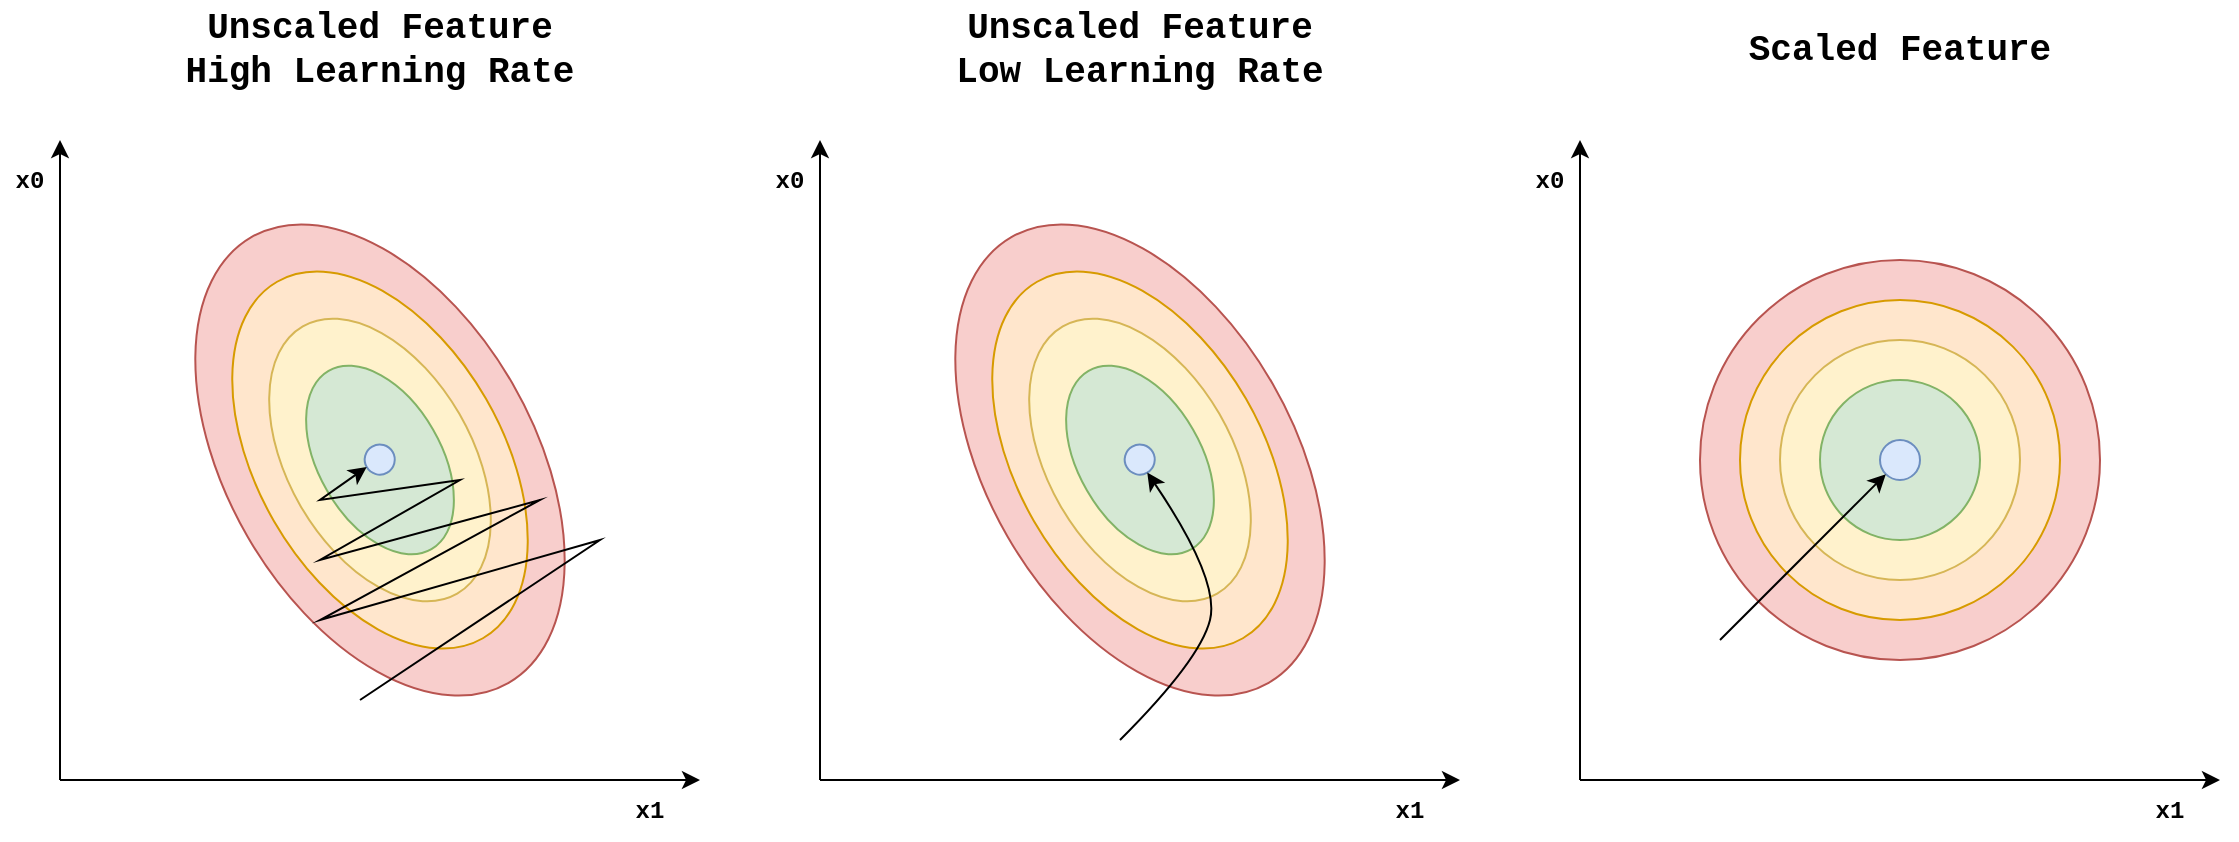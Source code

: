 <mxfile version="22.1.3" type="device">
  <diagram name="Page-1" id="jPgaDKlf7-4ExoZ5FxEP">
    <mxGraphModel dx="2643" dy="2043" grid="1" gridSize="10" guides="1" tooltips="1" connect="1" arrows="1" fold="1" page="1" pageScale="1" pageWidth="850" pageHeight="1100" math="0" shadow="0">
      <root>
        <mxCell id="0" />
        <mxCell id="1" parent="0" />
        <mxCell id="FL4GBgO33cFkv_iNdcya-19" value="" style="endArrow=classic;html=1;rounded=0;" edge="1" parent="1">
          <mxGeometry width="50" height="50" relative="1" as="geometry">
            <mxPoint x="260" y="360" as="sourcePoint" />
            <mxPoint x="260" y="40" as="targetPoint" />
          </mxGeometry>
        </mxCell>
        <mxCell id="FL4GBgO33cFkv_iNdcya-20" value="" style="endArrow=classic;html=1;rounded=0;" edge="1" parent="1">
          <mxGeometry width="50" height="50" relative="1" as="geometry">
            <mxPoint x="260" y="360" as="sourcePoint" />
            <mxPoint x="580" y="360" as="targetPoint" />
          </mxGeometry>
        </mxCell>
        <mxCell id="FL4GBgO33cFkv_iNdcya-31" value="&lt;b&gt;&lt;font face=&quot;Courier New&quot;&gt;x0&lt;/font&gt;&lt;/b&gt;" style="text;html=1;strokeColor=none;fillColor=none;align=center;verticalAlign=middle;whiteSpace=wrap;rounded=0;" vertex="1" parent="1">
          <mxGeometry x="230" y="50" width="30" height="20" as="geometry" />
        </mxCell>
        <mxCell id="FL4GBgO33cFkv_iNdcya-43" value="" style="group" vertex="1" connectable="0" parent="1">
          <mxGeometry x="290" y="50" width="260" height="300" as="geometry" />
        </mxCell>
        <mxCell id="FL4GBgO33cFkv_iNdcya-21" value="" style="ellipse;whiteSpace=wrap;html=1;fillColor=#f8cecc;rotation=-30;strokeColor=#b85450;" vertex="1" parent="FL4GBgO33cFkv_iNdcya-43">
          <mxGeometry x="53.501" y="21.358" width="152.999" height="257.284" as="geometry" />
        </mxCell>
        <mxCell id="FL4GBgO33cFkv_iNdcya-24" value="" style="ellipse;whiteSpace=wrap;html=1;fillColor=#ffe6cc;rotation=-30;strokeColor=#d79b00;" vertex="1" parent="FL4GBgO33cFkv_iNdcya-43">
          <mxGeometry x="68.8" y="47.086" width="122.399" height="205.827" as="geometry" />
        </mxCell>
        <mxCell id="FL4GBgO33cFkv_iNdcya-25" value="" style="ellipse;whiteSpace=wrap;html=1;fillColor=#fff2cc;rotation=-30;strokeColor=#d6b656;" vertex="1" parent="FL4GBgO33cFkv_iNdcya-43">
          <mxGeometry x="84.1" y="72.815" width="91.799" height="154.371" as="geometry" />
        </mxCell>
        <mxCell id="FL4GBgO33cFkv_iNdcya-26" value="" style="ellipse;whiteSpace=wrap;html=1;fillColor=#d5e8d4;rotation=-30;strokeColor=#82b366;" vertex="1" parent="FL4GBgO33cFkv_iNdcya-43">
          <mxGeometry x="99.4" y="98.543" width="61.2" height="102.914" as="geometry" />
        </mxCell>
        <mxCell id="FL4GBgO33cFkv_iNdcya-22" value="" style="ellipse;whiteSpace=wrap;html=1;aspect=fixed;strokeColor=#6c8ebf;fillColor=#dae8fc;rotation=-30;" vertex="1" parent="FL4GBgO33cFkv_iNdcya-43">
          <mxGeometry x="122.35" y="142.281" width="15.028" height="15.028" as="geometry" />
        </mxCell>
        <mxCell id="FL4GBgO33cFkv_iNdcya-50" value="" style="curved=1;endArrow=classic;html=1;rounded=0;entryX=0.5;entryY=1;entryDx=0;entryDy=0;" edge="1" parent="1" target="FL4GBgO33cFkv_iNdcya-22">
          <mxGeometry width="50" height="50" relative="1" as="geometry">
            <mxPoint x="410" y="340" as="sourcePoint" />
            <mxPoint x="450" y="170" as="targetPoint" />
            <Array as="points">
              <mxPoint x="450" y="300" />
              <mxPoint x="460" y="260" />
            </Array>
          </mxGeometry>
        </mxCell>
        <mxCell id="FL4GBgO33cFkv_iNdcya-51" value="" style="ellipse;whiteSpace=wrap;html=1;fillColor=#f8cecc;strokeColor=#b85450;" vertex="1" parent="1">
          <mxGeometry x="700" y="100" width="200" height="200" as="geometry" />
        </mxCell>
        <mxCell id="FL4GBgO33cFkv_iNdcya-52" value="" style="ellipse;whiteSpace=wrap;html=1;fillColor=#ffe6cc;strokeColor=#d79b00;" vertex="1" parent="1">
          <mxGeometry x="720" y="120" width="160" height="160" as="geometry" />
        </mxCell>
        <mxCell id="FL4GBgO33cFkv_iNdcya-53" value="" style="ellipse;whiteSpace=wrap;html=1;fillColor=#fff2cc;strokeColor=#d6b656;" vertex="1" parent="1">
          <mxGeometry x="740" y="140" width="120" height="120" as="geometry" />
        </mxCell>
        <mxCell id="FL4GBgO33cFkv_iNdcya-54" value="" style="ellipse;whiteSpace=wrap;html=1;fillColor=#d5e8d4;strokeColor=#82b366;" vertex="1" parent="1">
          <mxGeometry x="760" y="160" width="80" height="80" as="geometry" />
        </mxCell>
        <mxCell id="FL4GBgO33cFkv_iNdcya-55" value="" style="endArrow=classic;html=1;rounded=0;" edge="1" parent="1">
          <mxGeometry width="50" height="50" relative="1" as="geometry">
            <mxPoint x="640" y="360" as="sourcePoint" />
            <mxPoint x="640" y="40" as="targetPoint" />
          </mxGeometry>
        </mxCell>
        <mxCell id="FL4GBgO33cFkv_iNdcya-56" value="" style="endArrow=classic;html=1;rounded=0;" edge="1" parent="1">
          <mxGeometry width="50" height="50" relative="1" as="geometry">
            <mxPoint x="640" y="360" as="sourcePoint" />
            <mxPoint x="960" y="360" as="targetPoint" />
          </mxGeometry>
        </mxCell>
        <mxCell id="FL4GBgO33cFkv_iNdcya-57" value="" style="ellipse;whiteSpace=wrap;html=1;aspect=fixed;strokeColor=#6c8ebf;fillColor=#dae8fc;" vertex="1" parent="1">
          <mxGeometry x="790" y="190" width="20" height="20" as="geometry" />
        </mxCell>
        <mxCell id="FL4GBgO33cFkv_iNdcya-62" value="" style="endArrow=classic;html=1;rounded=0;exitX=0.05;exitY=0.95;exitDx=0;exitDy=0;exitPerimeter=0;entryX=0;entryY=1;entryDx=0;entryDy=0;" edge="1" parent="1" source="FL4GBgO33cFkv_iNdcya-51" target="FL4GBgO33cFkv_iNdcya-57">
          <mxGeometry width="50" height="50" relative="1" as="geometry">
            <mxPoint x="703.178" y="279.998" as="sourcePoint" />
            <mxPoint x="660" y="315.98" as="targetPoint" />
          </mxGeometry>
        </mxCell>
        <mxCell id="FL4GBgO33cFkv_iNdcya-63" value="&lt;b&gt;&lt;font face=&quot;Courier New&quot;&gt;x0&lt;/font&gt;&lt;/b&gt;" style="text;html=1;strokeColor=none;fillColor=none;align=center;verticalAlign=middle;whiteSpace=wrap;rounded=0;" vertex="1" parent="1">
          <mxGeometry x="610" y="50" width="30" height="20" as="geometry" />
        </mxCell>
        <mxCell id="FL4GBgO33cFkv_iNdcya-64" value="&lt;font face=&quot;Courier New&quot;&gt;&lt;b&gt;x1&lt;/b&gt;&lt;/font&gt;" style="text;html=1;strokeColor=none;fillColor=none;align=center;verticalAlign=middle;whiteSpace=wrap;rounded=0;" vertex="1" parent="1">
          <mxGeometry x="920" y="360" width="30" height="30" as="geometry" />
        </mxCell>
        <mxCell id="FL4GBgO33cFkv_iNdcya-65" value="" style="endArrow=classic;html=1;rounded=0;" edge="1" parent="1">
          <mxGeometry width="50" height="50" relative="1" as="geometry">
            <mxPoint x="-120" y="360" as="sourcePoint" />
            <mxPoint x="-120" y="40" as="targetPoint" />
          </mxGeometry>
        </mxCell>
        <mxCell id="FL4GBgO33cFkv_iNdcya-66" value="" style="endArrow=classic;html=1;rounded=0;" edge="1" parent="1">
          <mxGeometry width="50" height="50" relative="1" as="geometry">
            <mxPoint x="-120" y="360" as="sourcePoint" />
            <mxPoint x="200" y="360" as="targetPoint" />
          </mxGeometry>
        </mxCell>
        <mxCell id="FL4GBgO33cFkv_iNdcya-67" value="&lt;b&gt;&lt;font face=&quot;Courier New&quot;&gt;x0&lt;/font&gt;&lt;/b&gt;" style="text;html=1;strokeColor=none;fillColor=none;align=center;verticalAlign=middle;whiteSpace=wrap;rounded=0;" vertex="1" parent="1">
          <mxGeometry x="-150" y="50" width="30" height="20" as="geometry" />
        </mxCell>
        <mxCell id="FL4GBgO33cFkv_iNdcya-69" value="" style="group" vertex="1" connectable="0" parent="1">
          <mxGeometry x="-90" y="50" width="260" height="300" as="geometry" />
        </mxCell>
        <mxCell id="FL4GBgO33cFkv_iNdcya-70" value="" style="ellipse;whiteSpace=wrap;html=1;fillColor=#f8cecc;rotation=-30;strokeColor=#b85450;" vertex="1" parent="FL4GBgO33cFkv_iNdcya-69">
          <mxGeometry x="53.501" y="21.358" width="152.999" height="257.284" as="geometry" />
        </mxCell>
        <mxCell id="FL4GBgO33cFkv_iNdcya-71" value="" style="ellipse;whiteSpace=wrap;html=1;fillColor=#ffe6cc;rotation=-30;strokeColor=#d79b00;" vertex="1" parent="FL4GBgO33cFkv_iNdcya-69">
          <mxGeometry x="68.8" y="47.086" width="122.399" height="205.827" as="geometry" />
        </mxCell>
        <mxCell id="FL4GBgO33cFkv_iNdcya-72" value="" style="ellipse;whiteSpace=wrap;html=1;fillColor=#fff2cc;rotation=-30;strokeColor=#d6b656;" vertex="1" parent="FL4GBgO33cFkv_iNdcya-69">
          <mxGeometry x="84.1" y="72.815" width="91.799" height="154.371" as="geometry" />
        </mxCell>
        <mxCell id="FL4GBgO33cFkv_iNdcya-73" value="" style="ellipse;whiteSpace=wrap;html=1;fillColor=#d5e8d4;rotation=-30;strokeColor=#82b366;" vertex="1" parent="FL4GBgO33cFkv_iNdcya-69">
          <mxGeometry x="99.4" y="98.543" width="61.2" height="102.914" as="geometry" />
        </mxCell>
        <mxCell id="FL4GBgO33cFkv_iNdcya-74" value="" style="ellipse;whiteSpace=wrap;html=1;aspect=fixed;strokeColor=#6c8ebf;fillColor=#dae8fc;rotation=-30;" vertex="1" parent="FL4GBgO33cFkv_iNdcya-69">
          <mxGeometry x="122.35" y="142.281" width="15.028" height="15.028" as="geometry" />
        </mxCell>
        <mxCell id="FL4GBgO33cFkv_iNdcya-82" value="&lt;font face=&quot;Courier New&quot;&gt;&lt;b&gt;x1&lt;/b&gt;&lt;/font&gt;" style="text;html=1;strokeColor=none;fillColor=none;align=center;verticalAlign=middle;whiteSpace=wrap;rounded=0;" vertex="1" parent="1">
          <mxGeometry x="160" y="360" width="30" height="30" as="geometry" />
        </mxCell>
        <mxCell id="FL4GBgO33cFkv_iNdcya-83" value="&lt;font face=&quot;Courier New&quot;&gt;&lt;b&gt;x1&lt;/b&gt;&lt;/font&gt;" style="text;html=1;strokeColor=none;fillColor=none;align=center;verticalAlign=middle;whiteSpace=wrap;rounded=0;" vertex="1" parent="1">
          <mxGeometry x="540" y="360" width="30" height="30" as="geometry" />
        </mxCell>
        <mxCell id="FL4GBgO33cFkv_iNdcya-84" value="&lt;div&gt;&lt;font style=&quot;font-size: 18px;&quot; face=&quot;Courier New&quot;&gt;&lt;b&gt;Unscaled Feature&lt;/b&gt;&lt;/font&gt;&lt;/div&gt;&lt;div&gt;&lt;font style=&quot;font-size: 18px;&quot; face=&quot;Courier New&quot;&gt;&lt;b&gt;High Learning Rate&lt;br&gt;&lt;/b&gt;&lt;/font&gt;&lt;/div&gt;" style="text;html=1;strokeColor=none;fillColor=none;align=center;verticalAlign=middle;whiteSpace=wrap;rounded=0;" vertex="1" parent="1">
          <mxGeometry x="-105" y="-30" width="290" height="50" as="geometry" />
        </mxCell>
        <mxCell id="FL4GBgO33cFkv_iNdcya-88" value="&lt;div&gt;&lt;font style=&quot;font-size: 18px;&quot; face=&quot;Courier New&quot;&gt;&lt;b&gt;Unscaled Feature&lt;/b&gt;&lt;/font&gt;&lt;/div&gt;&lt;div&gt;&lt;font style=&quot;font-size: 18px;&quot; face=&quot;Courier New&quot;&gt;&lt;b&gt;Low Learning Rate&lt;br&gt;&lt;/b&gt;&lt;/font&gt;&lt;/div&gt;" style="text;html=1;strokeColor=none;fillColor=none;align=center;verticalAlign=middle;whiteSpace=wrap;rounded=0;" vertex="1" parent="1">
          <mxGeometry x="275" y="-30" width="290" height="50" as="geometry" />
        </mxCell>
        <mxCell id="FL4GBgO33cFkv_iNdcya-89" value="&lt;div&gt;&lt;font style=&quot;font-size: 18px;&quot; face=&quot;Courier New&quot;&gt;&lt;b&gt;Scaled Feature&lt;/b&gt;&lt;/font&gt;&lt;/div&gt;" style="text;html=1;strokeColor=none;fillColor=none;align=center;verticalAlign=middle;whiteSpace=wrap;rounded=0;" vertex="1" parent="1">
          <mxGeometry x="655" y="-30" width="290" height="50" as="geometry" />
        </mxCell>
        <mxCell id="FL4GBgO33cFkv_iNdcya-91" value="" style="endArrow=classic;html=1;rounded=0;entryX=0;entryY=0.5;entryDx=0;entryDy=0;" edge="1" parent="1" target="FL4GBgO33cFkv_iNdcya-74">
          <mxGeometry width="50" height="50" relative="1" as="geometry">
            <mxPoint x="30" y="320" as="sourcePoint" />
            <mxPoint x="100" y="190" as="targetPoint" />
            <Array as="points">
              <mxPoint x="150" y="240" />
              <mxPoint x="10" y="280" />
              <mxPoint x="120" y="220" />
              <mxPoint x="10" y="250" />
              <mxPoint x="80" y="210" />
              <mxPoint x="10" y="220" />
            </Array>
          </mxGeometry>
        </mxCell>
      </root>
    </mxGraphModel>
  </diagram>
</mxfile>
